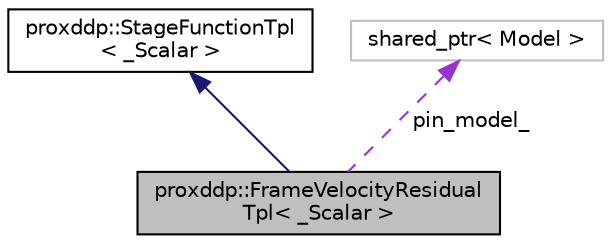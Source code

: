 digraph "proxddp::FrameVelocityResidualTpl&lt; _Scalar &gt;"
{
 // LATEX_PDF_SIZE
  bgcolor="transparent";
  edge [fontname="Helvetica",fontsize="10",labelfontname="Helvetica",labelfontsize="10"];
  node [fontname="Helvetica",fontsize="10",shape=record];
  Node1 [label="proxddp::FrameVelocityResidual\lTpl\< _Scalar \>",height=0.2,width=0.4,color="black", fillcolor="grey75", style="filled", fontcolor="black",tooltip=" "];
  Node2 -> Node1 [dir="back",color="midnightblue",fontsize="10",style="solid",fontname="Helvetica"];
  Node2 [label="proxddp::StageFunctionTpl\l\< _Scalar \>",height=0.2,width=0.4,color="black",URL="$structproxddp_1_1StageFunctionTpl.html",tooltip="Class representing ternary functions ."];
  Node3 -> Node1 [dir="back",color="darkorchid3",fontsize="10",style="dashed",label=" pin_model_" ,fontname="Helvetica"];
  Node3 [label="shared_ptr\< Model \>",height=0.2,width=0.4,color="grey75",tooltip=" "];
}
